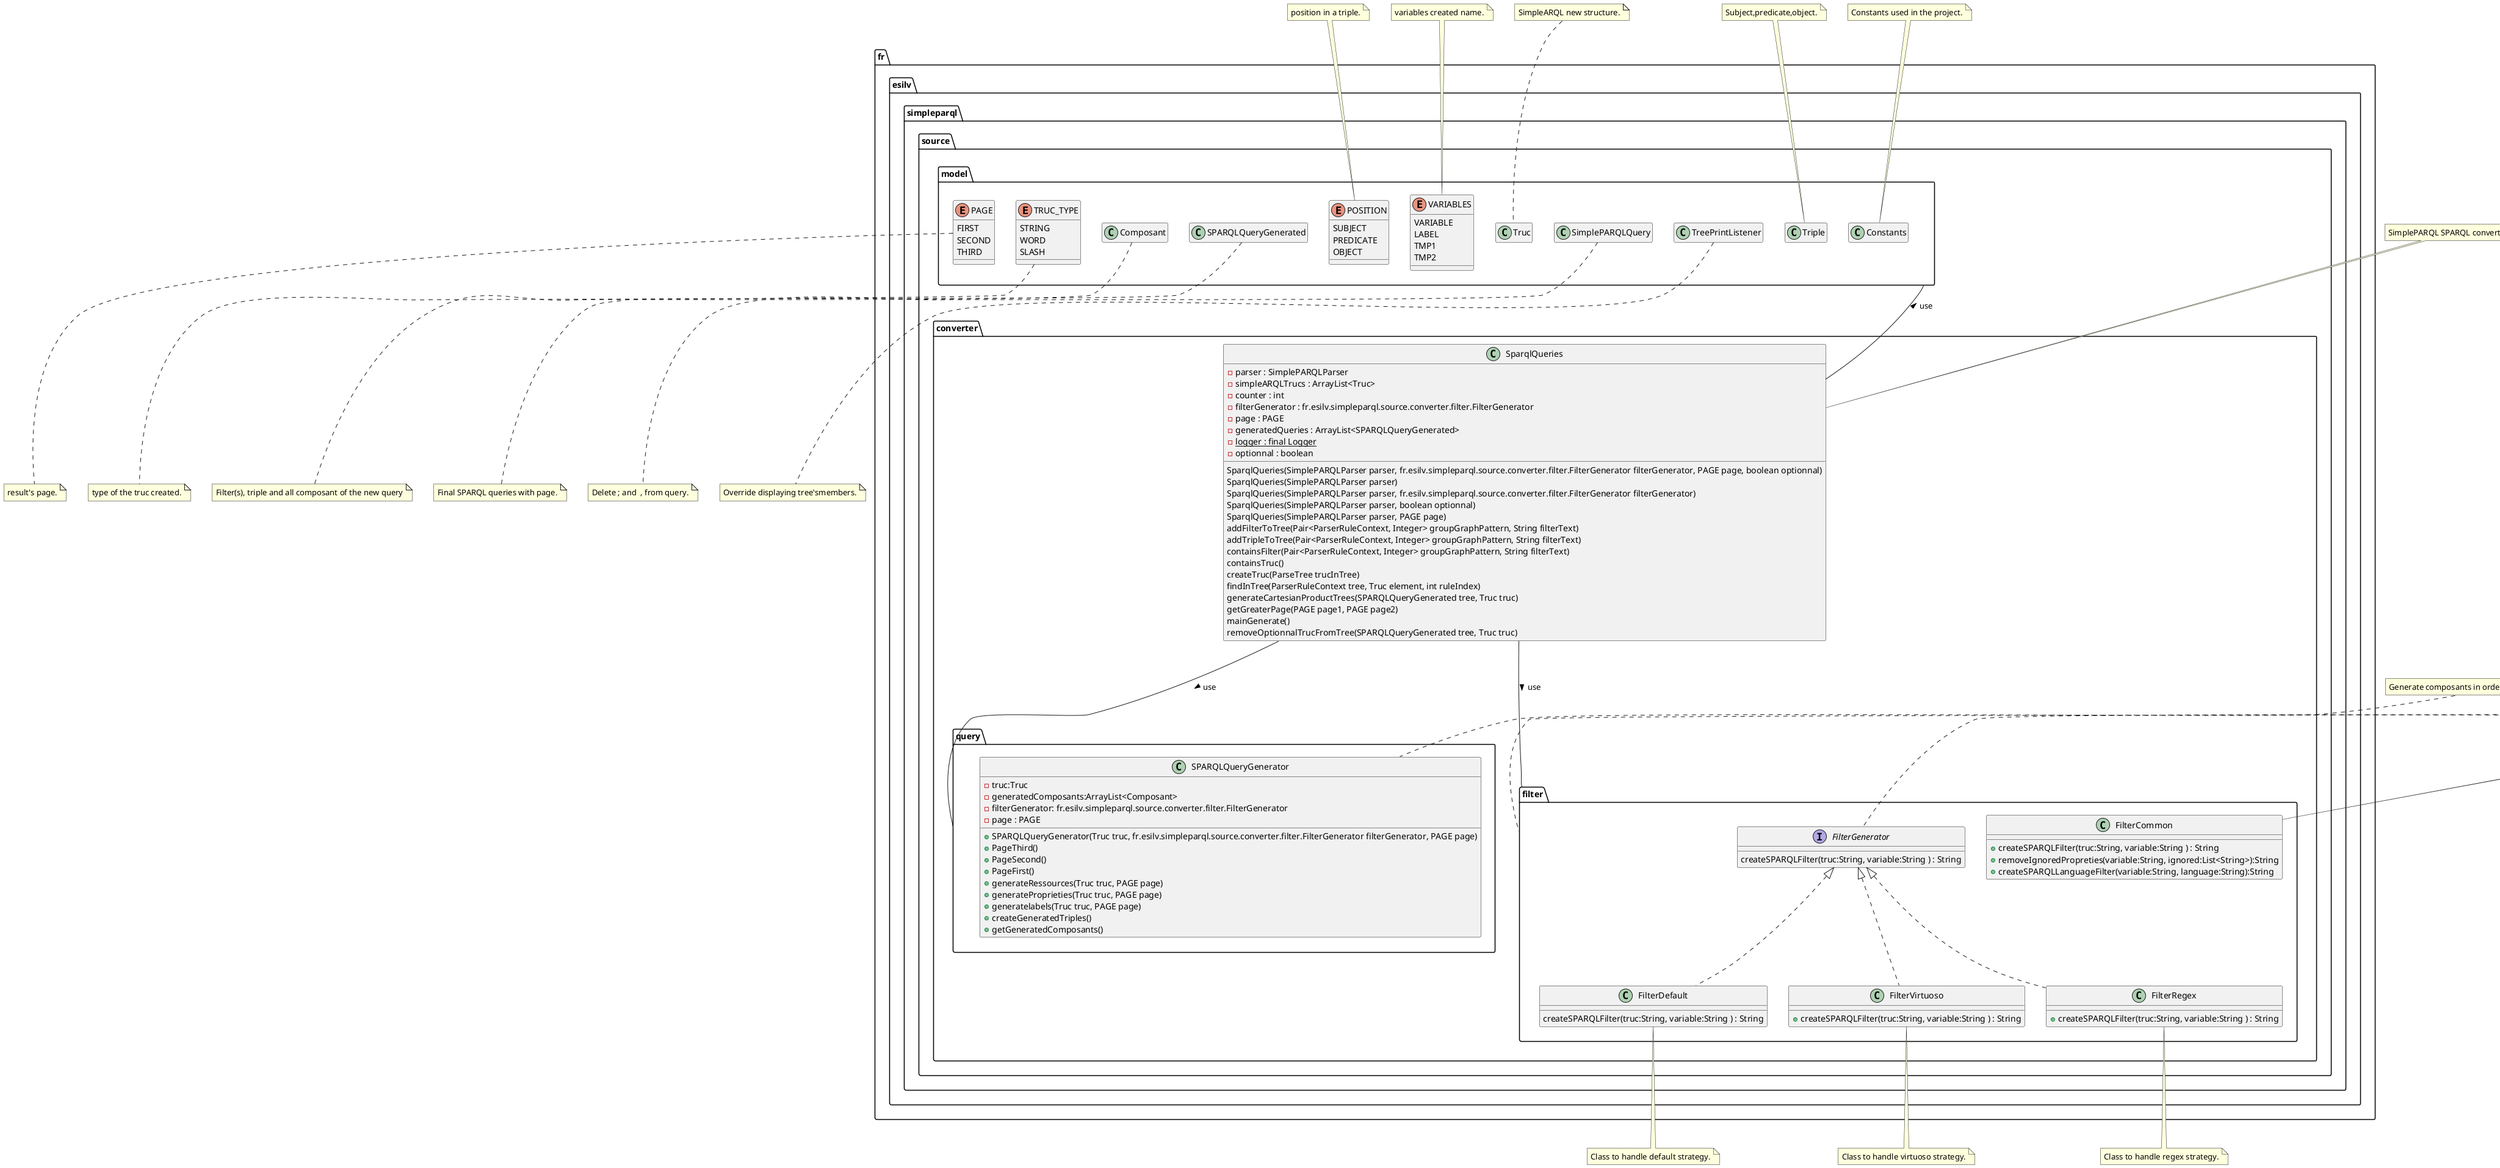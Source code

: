 @startuml

enum fr.esilv.simpleparql.source.model.POSITION {
SUBJECT
PREDICATE
OBJECT
}
note top of fr.esilv.simpleparql.source.model.POSITION: position in a triple.
enum fr.esilv.simpleparql.source.model.VARIABLES {
 VARIABLE
 LABEL
 TMP1
 TMP2
}
note top of fr.esilv.simpleparql.source.model.VARIABLES: variables created name.
enum fr.esilv.simpleparql.source.model.PAGE {
FIRST
SECOND
THIRD
}
note bottom of fr.esilv.simpleparql.source.model.PAGE: result's page.

enum fr.esilv.simpleparql.source.model.TRUC_TYPE {
STRING
WORD
SLASH
}
note bottom of fr.esilv.simpleparql.source.model.TRUC_TYPE: type of the truc created.

interface fr.esilv.simpleparql.source.converter.filter.FilterGenerator {
createSPARQLFilter(truc:String, variable:String ) : String
}
note top of fr.esilv.simpleparql.source.converter.filter.FilterGenerator: Interface to handle strategies.

class fr.esilv.simpleparql.source.converter.filter.FilterDefault{
createSPARQLFilter(truc:String, variable:String ) : String
}
note bottom of fr.esilv.simpleparql.source.converter.filter.FilterDefault: Class to handle default strategy.

class fr.esilv.simpleparql.source.converter.filter.FilterVirtuoso{
+createSPARQLFilter(truc:String, variable:String ) : String
}
note bottom of fr.esilv.simpleparql.source.converter.filter.FilterVirtuoso: Class to handle virtuoso strategy.

class fr.esilv.simpleparql.source.converter.filter.FilterRegex{
+createSPARQLFilter(truc:String, variable:String ) : String
}
note bottom of fr.esilv.simpleparql.source.converter.filter.FilterRegex: Class to handle regex strategy.

class fr.esilv.simpleparql.source.converter.filter.FilterCommon{
+createSPARQLFilter(truc:String, variable:String ) : String
+removeIgnoredPropreties(variable:String, ignored:List<String>):String
+createSPARQLLanguageFilter(variable:String, language:String):String
}
note top of fr.esilv.simpleparql.source.converter.filter.FilterCommon: Filters that will be the same everywhere.


fr.esilv.simpleparql.source.converter.filter.FilterGenerator  <|.. fr.esilv.simpleparql.source.converter.filter.FilterDefault
fr.esilv.simpleparql.source.converter.filter.FilterGenerator  <|.. fr.esilv.simpleparql.source.converter.filter.FilterVirtuoso
fr.esilv.simpleparql.source.converter.filter.FilterGenerator  <|.. fr.esilv.simpleparql.source.converter.filter.FilterRegex

note top of fr.esilv.simpleparql.source.converter.filter: generate any queries' filters.



class fr.esilv.simpleparql.source.converter.query.SPARQLQueryGenerator{
-truc:Truc
-generatedComposants:ArrayList<Composant>
-filterGenerator: fr.esilv.simpleparql.source.converter.filter.FilterGenerator
- page : PAGE
+SPARQLQueryGenerator(Truc truc, fr.esilv.simpleparql.source.converter.filter.FilterGenerator filterGenerator, PAGE page)
+PageThird()
+PageSecond()
+PageFirst()
+generateRessources(Truc truc, PAGE page)
+generateProprieties(Truc truc, PAGE page)
+generatelabels(Truc truc, PAGE page)
+createGeneratedTriples()
+getGeneratedComposants()
}
note top of fr.esilv.simpleparql.source.converter.query.SPARQLQueryGenerator : Generate composants in order to use in SPARQLQueries.


class fr.esilv.simpleparql.source.converter.SparqlQueries{
- parser : SimplePARQLParser
- simpleARQLTrucs : ArrayList<Truc>
-counter : int
-filterGenerator : fr.esilv.simpleparql.source.converter.filter.FilterGenerator
-  page : PAGE
-generatedQueries : ArrayList<SPARQLQueryGenerated>
-{static} logger : final Logger
-optionnal : boolean
SparqlQueries(SimplePARQLParser parser, fr.esilv.simpleparql.source.converter.filter.FilterGenerator filterGenerator, PAGE page, boolean optionnal)
SparqlQueries(SimplePARQLParser parser)
SparqlQueries(SimplePARQLParser parser, fr.esilv.simpleparql.source.converter.filter.FilterGenerator filterGenerator)
SparqlQueries(SimplePARQLParser parser, boolean optionnal)
SparqlQueries(SimplePARQLParser parser, PAGE page)
addFilterToTree(Pair<ParserRuleContext, Integer> groupGraphPattern, String filterText)
addTripleToTree(Pair<ParserRuleContext, Integer> groupGraphPattern, String filterText)
containsFilter(Pair<ParserRuleContext, Integer> groupGraphPattern, String filterText)
containsTruc()
createTruc(ParseTree trucInTree)
findInTree(ParserRuleContext tree, Truc element, int ruleIndex)
generateCartesianProductTrees(SPARQLQueryGenerated tree, Truc truc)
getGreaterPage(PAGE page1, PAGE page2)
mainGenerate()
removeOptionnalTrucFromTree(SPARQLQueryGenerated tree, Truc truc)
}

note top of fr.esilv.simpleparql.source.converter.SparqlQueries: SimplePARQL SPARQL converter.










class fr.esilv.simpleparql.source.model.Truc{
- parents : ArrayList<Pair<ParserRuleContext, Integer>>
- name : String
- position : fr.esilv.simpleparql.source.model.POSITION
- counter : int
- currentTriple : fr.esilv.simpleparql.source.model.Triple
- variables : HashMap<fr.esilv.simpleparql.source.model.VARIABLES, String>
+getCounter()
+getPosition()
+getCurrentTriple()
+getVariables()
+getName()
+getParents()
-createParentTree(ParseTree node)
-computePosition()
-find(int ruleIndex)
-generateTripleComposantes()
-clean(String text)
-generateVariables()
+isOptionnal()
+equals(Object other)
}
note top of fr.esilv.simpleparql.source.model.Truc : SimpleARQL new structure.
hide fr.esilv.simpleparql.source.model.Truc members

class fr.esilv.simpleparql.source.model.Triple{
- String subject
- String predicate
- String object
+getSubject()
+getPredicate()
+getObject()
+get(POSITION position)
}
note top of fr.esilv.simpleparql.source.model.Triple : Subject,predicate,object.
hide fr.esilv.simpleparql.source.model.Triple members

class fr.esilv.simpleparql.source.model.Constants{
+{static}  VARIABLE = " ?SimplePARQL_" : final String
+{static}  VARIABLE_LABEL = " ?label_" : final String
+{static}  VARIABLE_TMP_1 = " ?tmp_var1_" : final String
+{static}  VARIABLE_TMP_2 = " ?tmp_var2_" : final String
+{static}  RDF = " rdfs:label " : final String
+{static}  FILTER = "FILTER" : final String
+{static}  CONTAINS_BIF = "bif:contains" : final String
+{static}  CONTAINS = "CONTAINS" : final String
+{static}  UCASE = "UCASE" : final String
+{static}  STR = "STR" : final String
+{static}  AND = " && " : final String
+{static} treeToString(SimplePARQLParser parser, ParserRuleContext query)
+{static} getNodeIndex(ParseTree node)
+{static} printTree(SimplePARQLParser parser, ParserRuleContext query, String title)
+{static} getTreeOfText(String text)
}

note top of fr.esilv.simpleparql.source.model.Constants : Constants used in the project.
hide fr.esilv.simpleparql.source.model.Constants members


class fr.esilv.simpleparql.source.model.Composant{
-  filter : String
-  triple : String
-  page : PAGE
+getFilter()
+getPage()
+getTriple()
+Composant(String triple, String filter, PAGE page)
}
hide fr.esilv.simpleparql.source.model.Composant members
note bottom of fr.esilv.simpleparql.source.model.Composant : Filter(s), triple and all composant of the new query
class fr.esilv.simpleparql.source.model.SPARQLQueryGenerated{
- page : PAGE
- query :ParserRuleContext
+ SPARQLQueryGenerated(ParserRuleContext query, PAGE page)
+getQuery()
+getPage()
}
note bottom of fr.esilv.simpleparql.source.model.SPARQLQueryGenerated : Final SPARQL queries with page.
hide fr.esilv.simpleparql.source.model.SPARQLQueryGenerated members

class fr.esilv.simpleparql.source.model.SimplePARQLQuery{
- parser : SimplePARQLParser
+SimplePARQLQuery(SimplePARQLParser parser)
+getParser()
-{static} RearrangeQuery(SimplePARQLParser parser)
-{static} getComposantesOfTriples(ParseTree triplesSameSubject)
-{static} createNewChildren(ParseTree triplesSameSubject, ArrayList<Triple> triples)
-{static} join(ArrayList<Triple> list, String delimter)
}
note bottom of fr.esilv.simpleparql.source.model.SimplePARQLQuery : Delete ; and  , from query.
hide fr.esilv.simpleparql.source.model.SimplePARQLQuery members


class fr.esilv.simpleparql.source.model.TreePrintListener{
- parser : SimplePARQLParser
- ruleNames:final List<String>
- builder : final StringBuilder
+visitTerminal(TerminalNode node)
+visitErrorNode(ErrorNode node)
+enterEveryRule(ParserRuleContext ctx)
+exitEveryRule(ParserRuleContext ctx)
}
note bottom of fr.esilv.simpleparql.source.model.TreePrintListener : Override displaying tree'smembers.
hide fr.esilv.simpleparql.source.model.TreePrintListener members


fr.esilv.simpleparql.source.model -- fr.esilv.simpleparql.source.converter.SparqlQueries : < use
fr.esilv.simpleparql.source.converter.filter -- fr.esilv.simpleparql.source.converter.SparqlQueries : < use
fr.esilv.simpleparql.source.converter.query -- fr.esilv.simpleparql.source.converter.SparqlQueries : < use
fr.esilv.simpleparql.source.converter.SparqlQueries -[hidden]-->  fr.esilv.simpleparql.source.converter.query
fr.esilv.simpleparql.source.converter.SparqlQueries -[hidden]-->  fr.esilv.simpleparql.source.converter.filter
@enduml